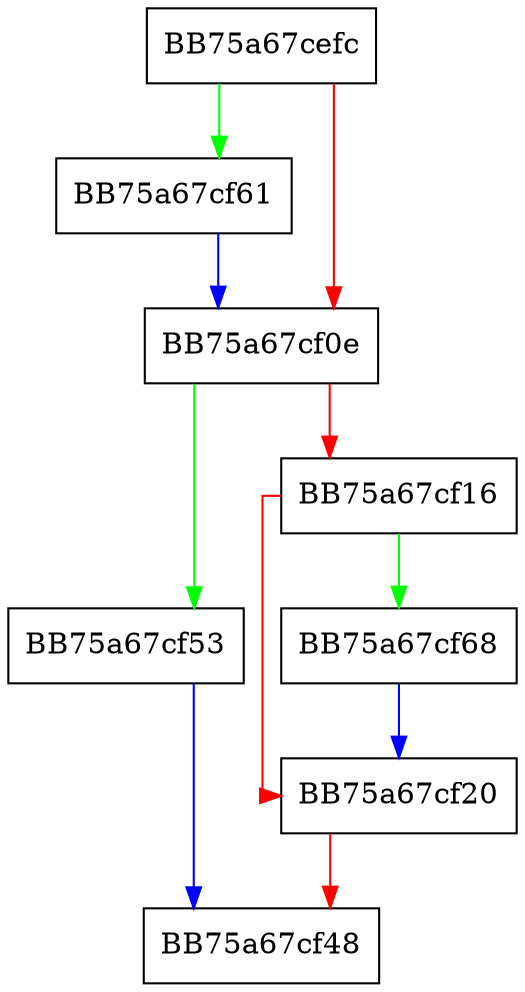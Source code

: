 digraph WrapperTell {
  node [shape="box"];
  graph [splines=ortho];
  BB75a67cefc -> BB75a67cf61 [color="green"];
  BB75a67cefc -> BB75a67cf0e [color="red"];
  BB75a67cf0e -> BB75a67cf53 [color="green"];
  BB75a67cf0e -> BB75a67cf16 [color="red"];
  BB75a67cf16 -> BB75a67cf68 [color="green"];
  BB75a67cf16 -> BB75a67cf20 [color="red"];
  BB75a67cf20 -> BB75a67cf48 [color="red"];
  BB75a67cf53 -> BB75a67cf48 [color="blue"];
  BB75a67cf61 -> BB75a67cf0e [color="blue"];
  BB75a67cf68 -> BB75a67cf20 [color="blue"];
}